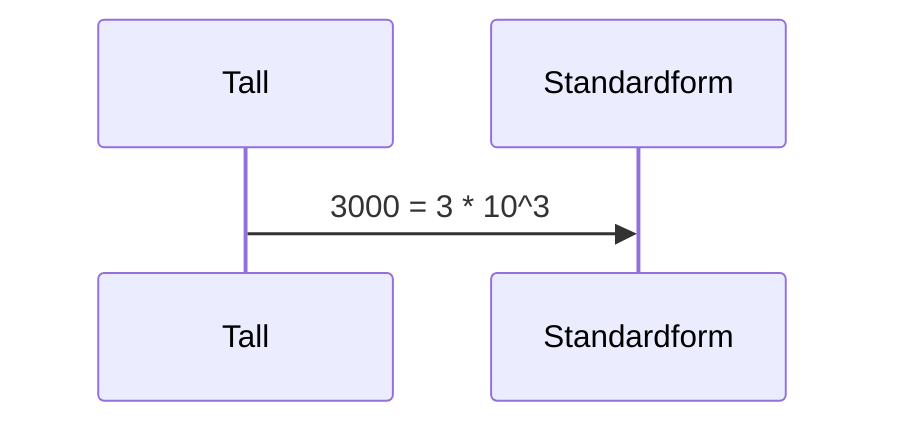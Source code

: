 sequenceDiagram
  participant Tall
  participant Standardform
  Tall->>Standardform: 3000 = 3 * 10^3